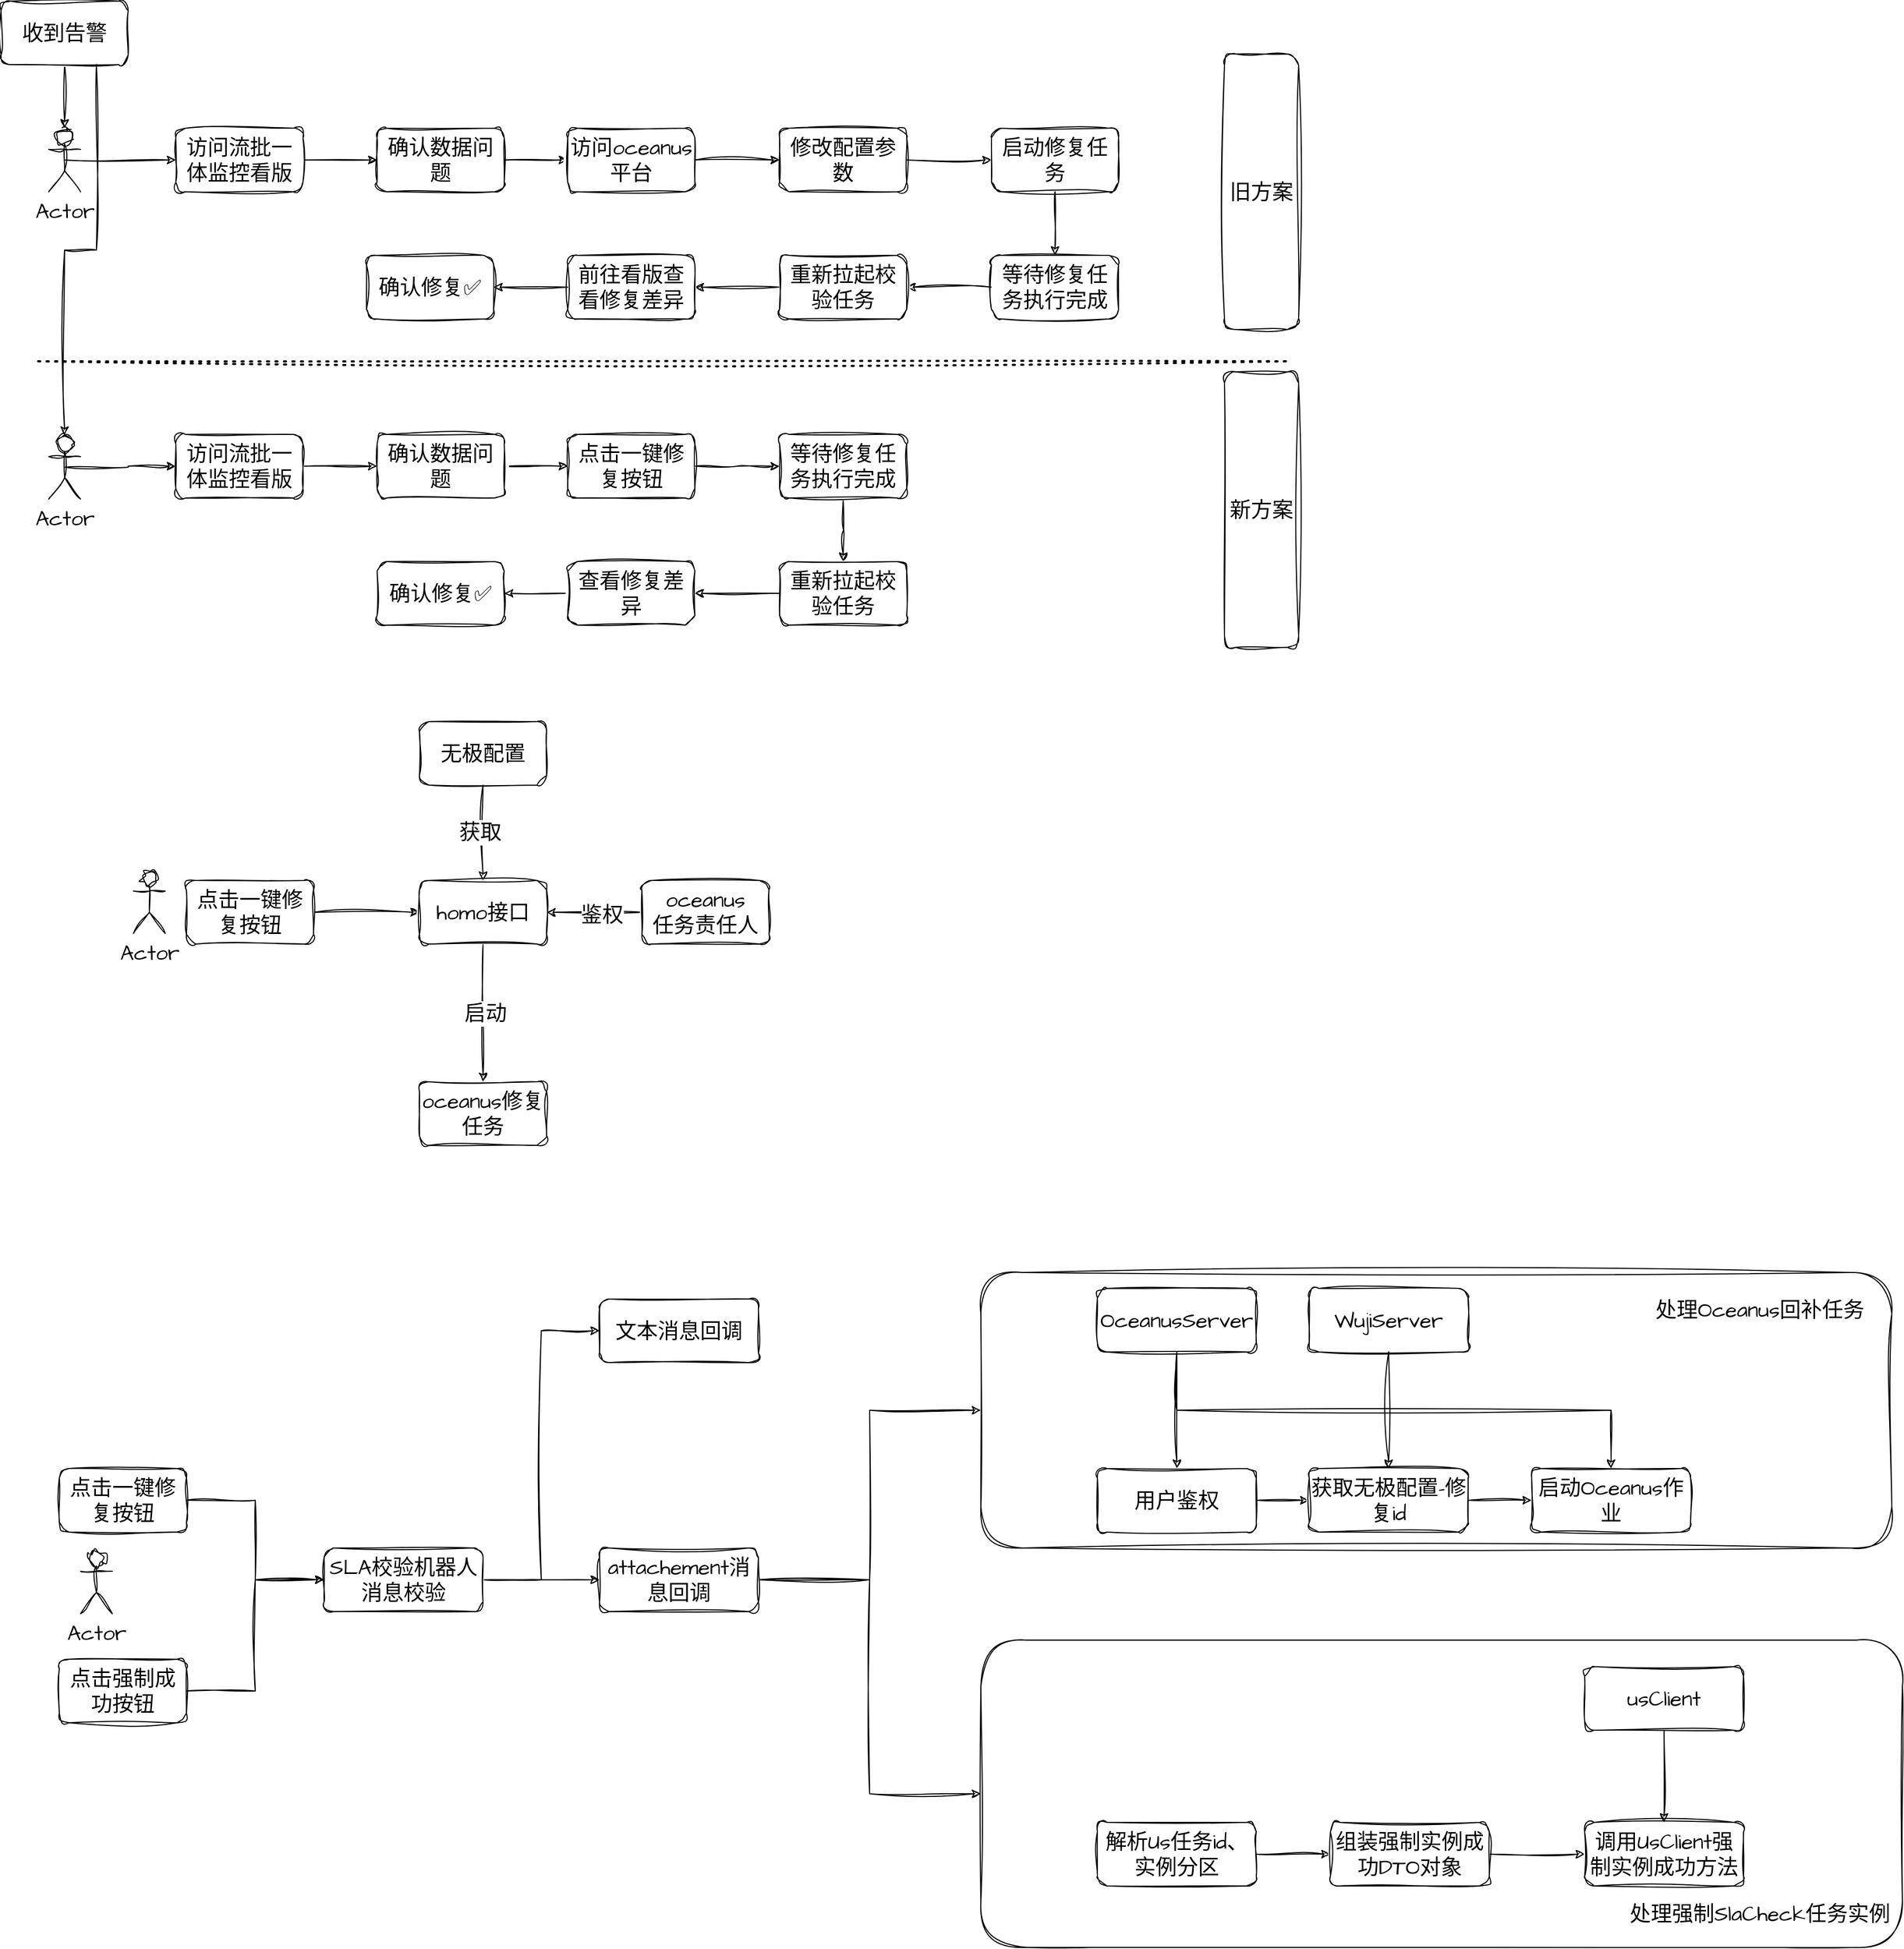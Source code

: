 <mxfile version="22.1.5" type="github">
  <diagram name="第 1 页" id="TQEL2tQDjQeKKQsluZ9l">
    <mxGraphModel dx="2714" dy="1448" grid="1" gridSize="10" guides="1" tooltips="1" connect="1" arrows="1" fold="1" page="1" pageScale="1" pageWidth="827" pageHeight="1169" math="0" shadow="0">
      <root>
        <mxCell id="0" />
        <mxCell id="1" parent="0" />
        <mxCell id="3MJ8_XQxyOGIcYYKC2xZ-53" style="edgeStyle=orthogonalEdgeStyle;rounded=0;sketch=1;hachureGap=4;jiggle=2;curveFitting=1;orthogonalLoop=1;jettySize=auto;html=1;exitX=0.5;exitY=0.5;exitDx=0;exitDy=0;exitPerimeter=0;fontFamily=Architects Daughter;fontSource=https%3A%2F%2Ffonts.googleapis.com%2Fcss%3Ffamily%3DArchitects%2BDaughter;fontSize=16;" parent="1" source="3MJ8_XQxyOGIcYYKC2xZ-1" target="3MJ8_XQxyOGIcYYKC2xZ-5" edge="1">
          <mxGeometry relative="1" as="geometry" />
        </mxCell>
        <mxCell id="3MJ8_XQxyOGIcYYKC2xZ-1" value="Actor" style="shape=umlActor;verticalLabelPosition=bottom;verticalAlign=top;html=1;outlineConnect=0;sketch=1;hachureGap=4;jiggle=2;curveFitting=1;fontFamily=Architects Daughter;fontSource=https%3A%2F%2Ffonts.googleapis.com%2Fcss%3Ffamily%3DArchitects%2BDaughter;fontSize=20;" parent="1" vertex="1">
          <mxGeometry x="80" y="220" width="30" height="60" as="geometry" />
        </mxCell>
        <mxCell id="3MJ8_XQxyOGIcYYKC2xZ-9" value="" style="edgeStyle=orthogonalEdgeStyle;rounded=0;sketch=1;hachureGap=4;jiggle=2;curveFitting=1;orthogonalLoop=1;jettySize=auto;html=1;fontFamily=Architects Daughter;fontSource=https%3A%2F%2Ffonts.googleapis.com%2Fcss%3Ffamily%3DArchitects%2BDaughter;fontSize=16;" parent="1" source="3MJ8_XQxyOGIcYYKC2xZ-2" target="3MJ8_XQxyOGIcYYKC2xZ-1" edge="1">
          <mxGeometry relative="1" as="geometry" />
        </mxCell>
        <mxCell id="3MJ8_XQxyOGIcYYKC2xZ-2" value="收到告警" style="rounded=1;whiteSpace=wrap;html=1;sketch=1;hachureGap=4;jiggle=2;curveFitting=1;fontFamily=Architects Daughter;fontSource=https%3A%2F%2Ffonts.googleapis.com%2Fcss%3Ffamily%3DArchitects%2BDaughter;fontSize=20;" parent="1" vertex="1">
          <mxGeometry x="35" y="100" width="120" height="60" as="geometry" />
        </mxCell>
        <mxCell id="3MJ8_XQxyOGIcYYKC2xZ-10" value="" style="edgeStyle=orthogonalEdgeStyle;rounded=0;sketch=1;hachureGap=4;jiggle=2;curveFitting=1;orthogonalLoop=1;jettySize=auto;html=1;fontFamily=Architects Daughter;fontSource=https%3A%2F%2Ffonts.googleapis.com%2Fcss%3Ffamily%3DArchitects%2BDaughter;fontSize=16;" parent="1" source="3MJ8_XQxyOGIcYYKC2xZ-5" target="3MJ8_XQxyOGIcYYKC2xZ-6" edge="1">
          <mxGeometry relative="1" as="geometry" />
        </mxCell>
        <mxCell id="3MJ8_XQxyOGIcYYKC2xZ-5" value="访问流批一体监控看版" style="rounded=1;whiteSpace=wrap;html=1;sketch=1;hachureGap=4;jiggle=2;curveFitting=1;fontFamily=Architects Daughter;fontSource=https%3A%2F%2Ffonts.googleapis.com%2Fcss%3Ffamily%3DArchitects%2BDaughter;fontSize=20;" parent="1" vertex="1">
          <mxGeometry x="200" y="220" width="120" height="60" as="geometry" />
        </mxCell>
        <mxCell id="3MJ8_XQxyOGIcYYKC2xZ-11" value="" style="edgeStyle=orthogonalEdgeStyle;rounded=0;sketch=1;hachureGap=4;jiggle=2;curveFitting=1;orthogonalLoop=1;jettySize=auto;html=1;fontFamily=Architects Daughter;fontSource=https%3A%2F%2Ffonts.googleapis.com%2Fcss%3Ffamily%3DArchitects%2BDaughter;fontSize=16;" parent="1" source="3MJ8_XQxyOGIcYYKC2xZ-6" target="3MJ8_XQxyOGIcYYKC2xZ-7" edge="1">
          <mxGeometry relative="1" as="geometry" />
        </mxCell>
        <mxCell id="3MJ8_XQxyOGIcYYKC2xZ-6" value="确认数据问题" style="rounded=1;whiteSpace=wrap;html=1;sketch=1;hachureGap=4;jiggle=2;curveFitting=1;fontFamily=Architects Daughter;fontSource=https%3A%2F%2Ffonts.googleapis.com%2Fcss%3Ffamily%3DArchitects%2BDaughter;fontSize=20;" parent="1" vertex="1">
          <mxGeometry x="390" y="220" width="120" height="60" as="geometry" />
        </mxCell>
        <mxCell id="3MJ8_XQxyOGIcYYKC2xZ-12" value="" style="edgeStyle=orthogonalEdgeStyle;rounded=0;sketch=1;hachureGap=4;jiggle=2;curveFitting=1;orthogonalLoop=1;jettySize=auto;html=1;fontFamily=Architects Daughter;fontSource=https%3A%2F%2Ffonts.googleapis.com%2Fcss%3Ffamily%3DArchitects%2BDaughter;fontSize=16;" parent="1" source="3MJ8_XQxyOGIcYYKC2xZ-7" target="3MJ8_XQxyOGIcYYKC2xZ-8" edge="1">
          <mxGeometry relative="1" as="geometry" />
        </mxCell>
        <mxCell id="3MJ8_XQxyOGIcYYKC2xZ-7" value="访问oceanus平台" style="rounded=1;whiteSpace=wrap;html=1;sketch=1;hachureGap=4;jiggle=2;curveFitting=1;fontFamily=Architects Daughter;fontSource=https%3A%2F%2Ffonts.googleapis.com%2Fcss%3Ffamily%3DArchitects%2BDaughter;fontSize=20;" parent="1" vertex="1">
          <mxGeometry x="570" y="220" width="120" height="60" as="geometry" />
        </mxCell>
        <mxCell id="3MJ8_XQxyOGIcYYKC2xZ-14" value="" style="edgeStyle=orthogonalEdgeStyle;rounded=0;sketch=1;hachureGap=4;jiggle=2;curveFitting=1;orthogonalLoop=1;jettySize=auto;html=1;fontFamily=Architects Daughter;fontSource=https%3A%2F%2Ffonts.googleapis.com%2Fcss%3Ffamily%3DArchitects%2BDaughter;fontSize=16;" parent="1" source="3MJ8_XQxyOGIcYYKC2xZ-8" target="3MJ8_XQxyOGIcYYKC2xZ-13" edge="1">
          <mxGeometry relative="1" as="geometry" />
        </mxCell>
        <mxCell id="3MJ8_XQxyOGIcYYKC2xZ-8" value="修改配置参数" style="rounded=1;whiteSpace=wrap;html=1;sketch=1;hachureGap=4;jiggle=2;curveFitting=1;fontFamily=Architects Daughter;fontSource=https%3A%2F%2Ffonts.googleapis.com%2Fcss%3Ffamily%3DArchitects%2BDaughter;fontSize=20;" parent="1" vertex="1">
          <mxGeometry x="770" y="220" width="120" height="60" as="geometry" />
        </mxCell>
        <mxCell id="3MJ8_XQxyOGIcYYKC2xZ-16" value="" style="edgeStyle=orthogonalEdgeStyle;rounded=0;sketch=1;hachureGap=4;jiggle=2;curveFitting=1;orthogonalLoop=1;jettySize=auto;html=1;fontFamily=Architects Daughter;fontSource=https%3A%2F%2Ffonts.googleapis.com%2Fcss%3Ffamily%3DArchitects%2BDaughter;fontSize=16;" parent="1" source="3MJ8_XQxyOGIcYYKC2xZ-13" target="3MJ8_XQxyOGIcYYKC2xZ-15" edge="1">
          <mxGeometry relative="1" as="geometry" />
        </mxCell>
        <mxCell id="3MJ8_XQxyOGIcYYKC2xZ-13" value="启动修复任务" style="rounded=1;whiteSpace=wrap;html=1;sketch=1;hachureGap=4;jiggle=2;curveFitting=1;fontFamily=Architects Daughter;fontSource=https%3A%2F%2Ffonts.googleapis.com%2Fcss%3Ffamily%3DArchitects%2BDaughter;fontSize=20;" parent="1" vertex="1">
          <mxGeometry x="970" y="220" width="120" height="60" as="geometry" />
        </mxCell>
        <mxCell id="3MJ8_XQxyOGIcYYKC2xZ-25" value="" style="edgeStyle=orthogonalEdgeStyle;rounded=0;sketch=1;hachureGap=4;jiggle=2;curveFitting=1;orthogonalLoop=1;jettySize=auto;html=1;fontFamily=Architects Daughter;fontSource=https%3A%2F%2Ffonts.googleapis.com%2Fcss%3Ffamily%3DArchitects%2BDaughter;fontSize=16;" parent="1" source="3MJ8_XQxyOGIcYYKC2xZ-15" target="3MJ8_XQxyOGIcYYKC2xZ-23" edge="1">
          <mxGeometry relative="1" as="geometry" />
        </mxCell>
        <mxCell id="3MJ8_XQxyOGIcYYKC2xZ-15" value="等待修复任务执行完成" style="rounded=1;whiteSpace=wrap;html=1;sketch=1;hachureGap=4;jiggle=2;curveFitting=1;fontFamily=Architects Daughter;fontSource=https%3A%2F%2Ffonts.googleapis.com%2Fcss%3Ffamily%3DArchitects%2BDaughter;fontSize=20;" parent="1" vertex="1">
          <mxGeometry x="970" y="340" width="120" height="60" as="geometry" />
        </mxCell>
        <mxCell id="3MJ8_XQxyOGIcYYKC2xZ-17" value="确认修复✅" style="rounded=1;whiteSpace=wrap;html=1;sketch=1;hachureGap=4;jiggle=2;curveFitting=1;fontFamily=Architects Daughter;fontSource=https%3A%2F%2Ffonts.googleapis.com%2Fcss%3Ffamily%3DArchitects%2BDaughter;fontSize=20;" parent="1" vertex="1">
          <mxGeometry x="380" y="340" width="120" height="60" as="geometry" />
        </mxCell>
        <mxCell id="3MJ8_XQxyOGIcYYKC2xZ-55" style="edgeStyle=orthogonalEdgeStyle;rounded=0;sketch=1;hachureGap=4;jiggle=2;curveFitting=1;orthogonalLoop=1;jettySize=auto;html=1;exitX=0.5;exitY=0.5;exitDx=0;exitDy=0;exitPerimeter=0;entryX=0;entryY=0.5;entryDx=0;entryDy=0;fontFamily=Architects Daughter;fontSource=https%3A%2F%2Ffonts.googleapis.com%2Fcss%3Ffamily%3DArchitects%2BDaughter;fontSize=16;" parent="1" source="3MJ8_XQxyOGIcYYKC2xZ-21" target="3MJ8_XQxyOGIcYYKC2xZ-36" edge="1">
          <mxGeometry relative="1" as="geometry" />
        </mxCell>
        <mxCell id="3MJ8_XQxyOGIcYYKC2xZ-21" value="Actor" style="shape=umlActor;verticalLabelPosition=bottom;verticalAlign=top;html=1;outlineConnect=0;sketch=1;hachureGap=4;jiggle=2;curveFitting=1;fontFamily=Architects Daughter;fontSource=https%3A%2F%2Ffonts.googleapis.com%2Fcss%3Ffamily%3DArchitects%2BDaughter;fontSize=20;" parent="1" vertex="1">
          <mxGeometry x="80" y="510" width="30" height="60" as="geometry" />
        </mxCell>
        <mxCell id="3MJ8_XQxyOGIcYYKC2xZ-26" value="" style="edgeStyle=orthogonalEdgeStyle;rounded=0;sketch=1;hachureGap=4;jiggle=2;curveFitting=1;orthogonalLoop=1;jettySize=auto;html=1;fontFamily=Architects Daughter;fontSource=https%3A%2F%2Ffonts.googleapis.com%2Fcss%3Ffamily%3DArchitects%2BDaughter;fontSize=16;" parent="1" source="3MJ8_XQxyOGIcYYKC2xZ-23" target="3MJ8_XQxyOGIcYYKC2xZ-24" edge="1">
          <mxGeometry relative="1" as="geometry" />
        </mxCell>
        <mxCell id="3MJ8_XQxyOGIcYYKC2xZ-23" value="重新拉起校验任务" style="rounded=1;whiteSpace=wrap;html=1;sketch=1;hachureGap=4;jiggle=2;curveFitting=1;fontFamily=Architects Daughter;fontSource=https%3A%2F%2Ffonts.googleapis.com%2Fcss%3Ffamily%3DArchitects%2BDaughter;fontSize=20;" parent="1" vertex="1">
          <mxGeometry x="770" y="340" width="120" height="60" as="geometry" />
        </mxCell>
        <mxCell id="3MJ8_XQxyOGIcYYKC2xZ-27" value="" style="edgeStyle=orthogonalEdgeStyle;rounded=0;sketch=1;hachureGap=4;jiggle=2;curveFitting=1;orthogonalLoop=1;jettySize=auto;html=1;fontFamily=Architects Daughter;fontSource=https%3A%2F%2Ffonts.googleapis.com%2Fcss%3Ffamily%3DArchitects%2BDaughter;fontSize=16;" parent="1" source="3MJ8_XQxyOGIcYYKC2xZ-24" target="3MJ8_XQxyOGIcYYKC2xZ-17" edge="1">
          <mxGeometry relative="1" as="geometry" />
        </mxCell>
        <mxCell id="3MJ8_XQxyOGIcYYKC2xZ-24" value="前往看版查看修复差异" style="rounded=1;whiteSpace=wrap;html=1;sketch=1;hachureGap=4;jiggle=2;curveFitting=1;fontFamily=Architects Daughter;fontSource=https%3A%2F%2Ffonts.googleapis.com%2Fcss%3Ffamily%3DArchitects%2BDaughter;fontSize=20;" parent="1" vertex="1">
          <mxGeometry x="570" y="340" width="120" height="60" as="geometry" />
        </mxCell>
        <mxCell id="3MJ8_XQxyOGIcYYKC2xZ-34" style="edgeStyle=orthogonalEdgeStyle;rounded=0;sketch=1;hachureGap=4;jiggle=2;curveFitting=1;orthogonalLoop=1;jettySize=auto;html=1;exitX=0.75;exitY=1;exitDx=0;exitDy=0;entryX=0.5;entryY=0;entryDx=0;entryDy=0;entryPerimeter=0;fontFamily=Architects Daughter;fontSource=https%3A%2F%2Ffonts.googleapis.com%2Fcss%3Ffamily%3DArchitects%2BDaughter;fontSize=16;" parent="1" source="3MJ8_XQxyOGIcYYKC2xZ-2" target="3MJ8_XQxyOGIcYYKC2xZ-21" edge="1">
          <mxGeometry relative="1" as="geometry" />
        </mxCell>
        <mxCell id="3MJ8_XQxyOGIcYYKC2xZ-35" value="" style="edgeStyle=orthogonalEdgeStyle;rounded=0;sketch=1;hachureGap=4;jiggle=2;curveFitting=1;orthogonalLoop=1;jettySize=auto;html=1;fontFamily=Architects Daughter;fontSource=https%3A%2F%2Ffonts.googleapis.com%2Fcss%3Ffamily%3DArchitects%2BDaughter;fontSize=16;" parent="1" source="3MJ8_XQxyOGIcYYKC2xZ-36" target="3MJ8_XQxyOGIcYYKC2xZ-38" edge="1">
          <mxGeometry relative="1" as="geometry" />
        </mxCell>
        <mxCell id="3MJ8_XQxyOGIcYYKC2xZ-36" value="访问流批一体监控看版" style="rounded=1;whiteSpace=wrap;html=1;sketch=1;hachureGap=4;jiggle=2;curveFitting=1;fontFamily=Architects Daughter;fontSource=https%3A%2F%2Ffonts.googleapis.com%2Fcss%3Ffamily%3DArchitects%2BDaughter;fontSize=20;" parent="1" vertex="1">
          <mxGeometry x="200" y="509" width="120" height="60" as="geometry" />
        </mxCell>
        <mxCell id="3MJ8_XQxyOGIcYYKC2xZ-37" value="" style="edgeStyle=orthogonalEdgeStyle;rounded=0;sketch=1;hachureGap=4;jiggle=2;curveFitting=1;orthogonalLoop=1;jettySize=auto;html=1;fontFamily=Architects Daughter;fontSource=https%3A%2F%2Ffonts.googleapis.com%2Fcss%3Ffamily%3DArchitects%2BDaughter;fontSize=16;" parent="1" source="3MJ8_XQxyOGIcYYKC2xZ-38" target="3MJ8_XQxyOGIcYYKC2xZ-40" edge="1">
          <mxGeometry relative="1" as="geometry" />
        </mxCell>
        <mxCell id="3MJ8_XQxyOGIcYYKC2xZ-38" value="确认数据问题" style="rounded=1;whiteSpace=wrap;html=1;sketch=1;hachureGap=4;jiggle=2;curveFitting=1;fontFamily=Architects Daughter;fontSource=https%3A%2F%2Ffonts.googleapis.com%2Fcss%3Ffamily%3DArchitects%2BDaughter;fontSize=20;" parent="1" vertex="1">
          <mxGeometry x="390" y="509" width="120" height="60" as="geometry" />
        </mxCell>
        <mxCell id="3MJ8_XQxyOGIcYYKC2xZ-39" value="" style="edgeStyle=orthogonalEdgeStyle;rounded=0;sketch=1;hachureGap=4;jiggle=2;curveFitting=1;orthogonalLoop=1;jettySize=auto;html=1;fontFamily=Architects Daughter;fontSource=https%3A%2F%2Ffonts.googleapis.com%2Fcss%3Ffamily%3DArchitects%2BDaughter;fontSize=16;" parent="1" source="3MJ8_XQxyOGIcYYKC2xZ-40" edge="1">
          <mxGeometry relative="1" as="geometry">
            <mxPoint x="770" y="539" as="targetPoint" />
          </mxGeometry>
        </mxCell>
        <mxCell id="3MJ8_XQxyOGIcYYKC2xZ-40" value="点击一键修复按钮" style="rounded=1;whiteSpace=wrap;html=1;sketch=1;hachureGap=4;jiggle=2;curveFitting=1;fontFamily=Architects Daughter;fontSource=https%3A%2F%2Ffonts.googleapis.com%2Fcss%3Ffamily%3DArchitects%2BDaughter;fontSize=20;" parent="1" vertex="1">
          <mxGeometry x="570" y="509" width="120" height="60" as="geometry" />
        </mxCell>
        <mxCell id="IZcwnMjonHAYXcCHMbNp-56" value="" style="edgeStyle=orthogonalEdgeStyle;rounded=0;sketch=1;hachureGap=4;jiggle=2;curveFitting=1;orthogonalLoop=1;jettySize=auto;html=1;fontFamily=Architects Daughter;fontSource=https%3A%2F%2Ffonts.googleapis.com%2Fcss%3Ffamily%3DArchitects%2BDaughter;fontSize=16;" parent="1" target="IZcwnMjonHAYXcCHMbNp-55" edge="1">
          <mxGeometry relative="1" as="geometry">
            <mxPoint x="830" y="569" as="sourcePoint" />
          </mxGeometry>
        </mxCell>
        <mxCell id="3MJ8_XQxyOGIcYYKC2xZ-47" value="确认修复✅" style="rounded=1;whiteSpace=wrap;html=1;sketch=1;hachureGap=4;jiggle=2;curveFitting=1;fontFamily=Architects Daughter;fontSource=https%3A%2F%2Ffonts.googleapis.com%2Fcss%3Ffamily%3DArchitects%2BDaughter;fontSize=20;" parent="1" vertex="1">
          <mxGeometry x="390" y="629" width="120" height="60" as="geometry" />
        </mxCell>
        <mxCell id="3MJ8_XQxyOGIcYYKC2xZ-50" value="" style="edgeStyle=orthogonalEdgeStyle;rounded=0;sketch=1;hachureGap=4;jiggle=2;curveFitting=1;orthogonalLoop=1;jettySize=auto;html=1;fontFamily=Architects Daughter;fontSource=https%3A%2F%2Ffonts.googleapis.com%2Fcss%3Ffamily%3DArchitects%2BDaughter;fontSize=16;" parent="1" source="3MJ8_XQxyOGIcYYKC2xZ-51" target="3MJ8_XQxyOGIcYYKC2xZ-47" edge="1">
          <mxGeometry relative="1" as="geometry" />
        </mxCell>
        <mxCell id="3MJ8_XQxyOGIcYYKC2xZ-51" value="查看修复差异" style="rounded=1;whiteSpace=wrap;html=1;sketch=1;hachureGap=4;jiggle=2;curveFitting=1;fontFamily=Architects Daughter;fontSource=https%3A%2F%2Ffonts.googleapis.com%2Fcss%3Ffamily%3DArchitects%2BDaughter;fontSize=20;" parent="1" vertex="1">
          <mxGeometry x="570" y="629" width="120" height="60" as="geometry" />
        </mxCell>
        <mxCell id="3MJ8_XQxyOGIcYYKC2xZ-52" value="" style="endArrow=none;dashed=1;html=1;dashPattern=1 3;strokeWidth=2;rounded=0;sketch=1;hachureGap=4;jiggle=2;curveFitting=1;fontFamily=Architects Daughter;fontSource=https%3A%2F%2Ffonts.googleapis.com%2Fcss%3Ffamily%3DArchitects%2BDaughter;fontSize=16;" parent="1" edge="1">
          <mxGeometry width="50" height="50" relative="1" as="geometry">
            <mxPoint x="70" y="440" as="sourcePoint" />
            <mxPoint x="1250" y="440" as="targetPoint" />
          </mxGeometry>
        </mxCell>
        <mxCell id="IZcwnMjonHAYXcCHMbNp-48" value="" style="edgeStyle=orthogonalEdgeStyle;rounded=0;sketch=1;hachureGap=4;jiggle=2;curveFitting=1;orthogonalLoop=1;jettySize=auto;html=1;fontFamily=Architects Daughter;fontSource=https%3A%2F%2Ffonts.googleapis.com%2Fcss%3Ffamily%3DArchitects%2BDaughter;fontSize=16;" parent="1" source="IZcwnMjonHAYXcCHMbNp-1" target="IZcwnMjonHAYXcCHMbNp-46" edge="1">
          <mxGeometry relative="1" as="geometry" />
        </mxCell>
        <mxCell id="IZcwnMjonHAYXcCHMbNp-1" value="点击一键修复按钮" style="rounded=1;whiteSpace=wrap;html=1;sketch=1;hachureGap=4;jiggle=2;curveFitting=1;fontFamily=Architects Daughter;fontSource=https%3A%2F%2Ffonts.googleapis.com%2Fcss%3Ffamily%3DArchitects%2BDaughter;fontSize=20;" parent="1" vertex="1">
          <mxGeometry x="210" y="930" width="120" height="60" as="geometry" />
        </mxCell>
        <mxCell id="IZcwnMjonHAYXcCHMbNp-5" value="Actor" style="shape=umlActor;verticalLabelPosition=bottom;verticalAlign=top;html=1;outlineConnect=0;sketch=1;hachureGap=4;jiggle=2;curveFitting=1;fontFamily=Architects Daughter;fontSource=https%3A%2F%2Ffonts.googleapis.com%2Fcss%3Ffamily%3DArchitects%2BDaughter;fontSize=20;" parent="1" vertex="1">
          <mxGeometry x="160" y="920" width="30" height="60" as="geometry" />
        </mxCell>
        <mxCell id="IZcwnMjonHAYXcCHMbNp-51" value="" style="edgeStyle=orthogonalEdgeStyle;rounded=0;sketch=1;hachureGap=4;jiggle=2;curveFitting=1;orthogonalLoop=1;jettySize=auto;html=1;fontFamily=Architects Daughter;fontSource=https%3A%2F%2Ffonts.googleapis.com%2Fcss%3Ffamily%3DArchitects%2BDaughter;fontSize=16;" parent="1" source="IZcwnMjonHAYXcCHMbNp-38" target="IZcwnMjonHAYXcCHMbNp-46" edge="1">
          <mxGeometry relative="1" as="geometry" />
        </mxCell>
        <mxCell id="IZcwnMjonHAYXcCHMbNp-52" value="鉴权" style="edgeLabel;html=1;align=center;verticalAlign=middle;resizable=0;points=[];fontSize=20;fontFamily=Architects Daughter;" parent="IZcwnMjonHAYXcCHMbNp-51" vertex="1" connectable="0">
          <mxGeometry x="-0.156" y="2" relative="1" as="geometry">
            <mxPoint as="offset" />
          </mxGeometry>
        </mxCell>
        <mxCell id="IZcwnMjonHAYXcCHMbNp-38" value="oceanus&lt;br style=&quot;border-color: var(--border-color);&quot;&gt;任务责任人" style="rounded=1;whiteSpace=wrap;html=1;sketch=1;hachureGap=4;jiggle=2;curveFitting=1;fontFamily=Architects Daughter;fontSource=https%3A%2F%2Ffonts.googleapis.com%2Fcss%3Ffamily%3DArchitects%2BDaughter;fontSize=20;" parent="1" vertex="1">
          <mxGeometry x="640" y="930" width="120" height="60" as="geometry" />
        </mxCell>
        <mxCell id="IZcwnMjonHAYXcCHMbNp-47" value="" style="edgeStyle=orthogonalEdgeStyle;rounded=0;sketch=1;hachureGap=4;jiggle=2;curveFitting=1;orthogonalLoop=1;jettySize=auto;html=1;fontFamily=Architects Daughter;fontSource=https%3A%2F%2Ffonts.googleapis.com%2Fcss%3Ffamily%3DArchitects%2BDaughter;fontSize=16;" parent="1" source="IZcwnMjonHAYXcCHMbNp-39" target="IZcwnMjonHAYXcCHMbNp-46" edge="1">
          <mxGeometry relative="1" as="geometry" />
        </mxCell>
        <mxCell id="IZcwnMjonHAYXcCHMbNp-49" value="获取" style="edgeLabel;html=1;align=center;verticalAlign=middle;resizable=0;points=[];fontSize=20;fontFamily=Architects Daughter;" parent="IZcwnMjonHAYXcCHMbNp-47" vertex="1" connectable="0">
          <mxGeometry x="-0.033" y="-3" relative="1" as="geometry">
            <mxPoint as="offset" />
          </mxGeometry>
        </mxCell>
        <mxCell id="IZcwnMjonHAYXcCHMbNp-39" value="无极配置" style="rounded=1;whiteSpace=wrap;html=1;sketch=1;hachureGap=4;jiggle=2;curveFitting=1;fontFamily=Architects Daughter;fontSource=https%3A%2F%2Ffonts.googleapis.com%2Fcss%3Ffamily%3DArchitects%2BDaughter;fontSize=20;" parent="1" vertex="1">
          <mxGeometry x="430" y="780" width="120" height="60" as="geometry" />
        </mxCell>
        <mxCell id="IZcwnMjonHAYXcCHMbNp-45" value="oceanus修复任务" style="rounded=1;whiteSpace=wrap;html=1;sketch=1;hachureGap=4;jiggle=2;curveFitting=1;fontFamily=Architects Daughter;fontSource=https%3A%2F%2Ffonts.googleapis.com%2Fcss%3Ffamily%3DArchitects%2BDaughter;fontSize=20;" parent="1" vertex="1">
          <mxGeometry x="430" y="1120" width="120" height="60" as="geometry" />
        </mxCell>
        <mxCell id="IZcwnMjonHAYXcCHMbNp-53" value="" style="edgeStyle=orthogonalEdgeStyle;rounded=0;sketch=1;hachureGap=4;jiggle=2;curveFitting=1;orthogonalLoop=1;jettySize=auto;html=1;fontFamily=Architects Daughter;fontSource=https%3A%2F%2Ffonts.googleapis.com%2Fcss%3Ffamily%3DArchitects%2BDaughter;fontSize=16;" parent="1" source="IZcwnMjonHAYXcCHMbNp-46" target="IZcwnMjonHAYXcCHMbNp-45" edge="1">
          <mxGeometry relative="1" as="geometry" />
        </mxCell>
        <mxCell id="IZcwnMjonHAYXcCHMbNp-54" value="启动" style="edgeLabel;html=1;align=center;verticalAlign=middle;resizable=0;points=[];fontSize=20;fontFamily=Architects Daughter;" parent="IZcwnMjonHAYXcCHMbNp-53" vertex="1" connectable="0">
          <mxGeometry y="2" relative="1" as="geometry">
            <mxPoint as="offset" />
          </mxGeometry>
        </mxCell>
        <mxCell id="IZcwnMjonHAYXcCHMbNp-46" value="homo接口" style="rounded=1;whiteSpace=wrap;html=1;sketch=1;hachureGap=4;jiggle=2;curveFitting=1;fontFamily=Architects Daughter;fontSource=https%3A%2F%2Ffonts.googleapis.com%2Fcss%3Ffamily%3DArchitects%2BDaughter;fontSize=20;" parent="1" vertex="1">
          <mxGeometry x="430" y="930" width="120" height="60" as="geometry" />
        </mxCell>
        <mxCell id="IZcwnMjonHAYXcCHMbNp-57" value="" style="edgeStyle=orthogonalEdgeStyle;rounded=0;sketch=1;hachureGap=4;jiggle=2;curveFitting=1;orthogonalLoop=1;jettySize=auto;html=1;fontFamily=Architects Daughter;fontSource=https%3A%2F%2Ffonts.googleapis.com%2Fcss%3Ffamily%3DArchitects%2BDaughter;fontSize=16;" parent="1" source="IZcwnMjonHAYXcCHMbNp-55" target="3MJ8_XQxyOGIcYYKC2xZ-51" edge="1">
          <mxGeometry relative="1" as="geometry" />
        </mxCell>
        <mxCell id="IZcwnMjonHAYXcCHMbNp-55" value="重新拉起校验任务" style="rounded=1;whiteSpace=wrap;html=1;sketch=1;hachureGap=4;jiggle=2;curveFitting=1;fontFamily=Architects Daughter;fontSource=https%3A%2F%2Ffonts.googleapis.com%2Fcss%3Ffamily%3DArchitects%2BDaughter;fontSize=20;" parent="1" vertex="1">
          <mxGeometry x="770" y="629" width="120" height="60" as="geometry" />
        </mxCell>
        <mxCell id="IZcwnMjonHAYXcCHMbNp-58" value="旧方案" style="rounded=1;whiteSpace=wrap;html=1;sketch=1;hachureGap=4;jiggle=2;curveFitting=1;fontFamily=Architects Daughter;fontSource=https%3A%2F%2Ffonts.googleapis.com%2Fcss%3Ffamily%3DArchitects%2BDaughter;fontSize=20;" parent="1" vertex="1">
          <mxGeometry x="1190" y="150" width="70" height="260" as="geometry" />
        </mxCell>
        <mxCell id="IZcwnMjonHAYXcCHMbNp-59" value="新方案" style="rounded=1;whiteSpace=wrap;html=1;sketch=1;hachureGap=4;jiggle=2;curveFitting=1;fontFamily=Architects Daughter;fontSource=https%3A%2F%2Ffonts.googleapis.com%2Fcss%3Ffamily%3DArchitects%2BDaughter;fontSize=20;" parent="1" vertex="1">
          <mxGeometry x="1190" y="450" width="70" height="260" as="geometry" />
        </mxCell>
        <mxCell id="IZcwnMjonHAYXcCHMbNp-60" value="等待修复任务执行完成" style="rounded=1;whiteSpace=wrap;html=1;sketch=1;hachureGap=4;jiggle=2;curveFitting=1;fontFamily=Architects Daughter;fontSource=https%3A%2F%2Ffonts.googleapis.com%2Fcss%3Ffamily%3DArchitects%2BDaughter;fontSize=20;" parent="1" vertex="1">
          <mxGeometry x="770" y="509" width="120" height="60" as="geometry" />
        </mxCell>
        <mxCell id="X-5Fqn2C0CWvpAYRM_Cv-18" style="edgeStyle=orthogonalEdgeStyle;rounded=0;sketch=1;hachureGap=4;jiggle=2;curveFitting=1;orthogonalLoop=1;jettySize=auto;html=1;exitX=1;exitY=0.5;exitDx=0;exitDy=0;entryX=0;entryY=0.5;entryDx=0;entryDy=0;fontFamily=Architects Daughter;fontSource=https%3A%2F%2Ffonts.googleapis.com%2Fcss%3Ffamily%3DArchitects%2BDaughter;fontSize=16;" edge="1" parent="1" source="X-5Fqn2C0CWvpAYRM_Cv-2" target="X-5Fqn2C0CWvpAYRM_Cv-15">
          <mxGeometry relative="1" as="geometry" />
        </mxCell>
        <mxCell id="X-5Fqn2C0CWvpAYRM_Cv-2" value="点击一键修复按钮" style="rounded=1;whiteSpace=wrap;html=1;sketch=1;hachureGap=4;jiggle=2;curveFitting=1;fontFamily=Architects Daughter;fontSource=https%3A%2F%2Ffonts.googleapis.com%2Fcss%3Ffamily%3DArchitects%2BDaughter;fontSize=20;" vertex="1" parent="1">
          <mxGeometry x="90" y="1485" width="120" height="60" as="geometry" />
        </mxCell>
        <mxCell id="X-5Fqn2C0CWvpAYRM_Cv-3" value="Actor" style="shape=umlActor;verticalLabelPosition=bottom;verticalAlign=top;html=1;outlineConnect=0;sketch=1;hachureGap=4;jiggle=2;curveFitting=1;fontFamily=Architects Daughter;fontSource=https%3A%2F%2Ffonts.googleapis.com%2Fcss%3Ffamily%3DArchitects%2BDaughter;fontSize=20;" vertex="1" parent="1">
          <mxGeometry x="110" y="1562" width="30" height="60" as="geometry" />
        </mxCell>
        <mxCell id="X-5Fqn2C0CWvpAYRM_Cv-17" style="edgeStyle=orthogonalEdgeStyle;rounded=0;sketch=1;hachureGap=4;jiggle=2;curveFitting=1;orthogonalLoop=1;jettySize=auto;html=1;exitX=1;exitY=0.5;exitDx=0;exitDy=0;entryX=0;entryY=0.5;entryDx=0;entryDy=0;fontFamily=Architects Daughter;fontSource=https%3A%2F%2Ffonts.googleapis.com%2Fcss%3Ffamily%3DArchitects%2BDaughter;fontSize=16;" edge="1" parent="1" source="X-5Fqn2C0CWvpAYRM_Cv-14" target="X-5Fqn2C0CWvpAYRM_Cv-15">
          <mxGeometry relative="1" as="geometry" />
        </mxCell>
        <mxCell id="X-5Fqn2C0CWvpAYRM_Cv-14" value="点击强制成功按钮" style="rounded=1;whiteSpace=wrap;html=1;sketch=1;hachureGap=4;jiggle=2;curveFitting=1;fontFamily=Architects Daughter;fontSource=https%3A%2F%2Ffonts.googleapis.com%2Fcss%3Ffamily%3DArchitects%2BDaughter;fontSize=20;" vertex="1" parent="1">
          <mxGeometry x="90" y="1665" width="120" height="60" as="geometry" />
        </mxCell>
        <mxCell id="X-5Fqn2C0CWvpAYRM_Cv-22" style="edgeStyle=orthogonalEdgeStyle;rounded=0;sketch=1;hachureGap=4;jiggle=2;curveFitting=1;orthogonalLoop=1;jettySize=auto;html=1;exitX=1;exitY=0.5;exitDx=0;exitDy=0;entryX=0;entryY=0.5;entryDx=0;entryDy=0;fontFamily=Architects Daughter;fontSource=https%3A%2F%2Ffonts.googleapis.com%2Fcss%3Ffamily%3DArchitects%2BDaughter;fontSize=16;" edge="1" parent="1" source="X-5Fqn2C0CWvpAYRM_Cv-15" target="X-5Fqn2C0CWvpAYRM_Cv-21">
          <mxGeometry relative="1" as="geometry" />
        </mxCell>
        <mxCell id="X-5Fqn2C0CWvpAYRM_Cv-49" style="edgeStyle=orthogonalEdgeStyle;rounded=0;sketch=1;hachureGap=4;jiggle=2;curveFitting=1;orthogonalLoop=1;jettySize=auto;html=1;exitX=1;exitY=0.5;exitDx=0;exitDy=0;entryX=0;entryY=0.5;entryDx=0;entryDy=0;fontFamily=Architects Daughter;fontSource=https%3A%2F%2Ffonts.googleapis.com%2Fcss%3Ffamily%3DArchitects%2BDaughter;fontSize=16;" edge="1" parent="1" source="X-5Fqn2C0CWvpAYRM_Cv-15" target="X-5Fqn2C0CWvpAYRM_Cv-48">
          <mxGeometry relative="1" as="geometry" />
        </mxCell>
        <mxCell id="X-5Fqn2C0CWvpAYRM_Cv-15" value="SLA校验机器人消息校验" style="rounded=1;whiteSpace=wrap;html=1;sketch=1;hachureGap=4;jiggle=2;curveFitting=1;fontFamily=Architects Daughter;fontSource=https%3A%2F%2Ffonts.googleapis.com%2Fcss%3Ffamily%3DArchitects%2BDaughter;fontSize=20;" vertex="1" parent="1">
          <mxGeometry x="340" y="1560" width="150" height="60" as="geometry" />
        </mxCell>
        <mxCell id="X-5Fqn2C0CWvpAYRM_Cv-26" value="" style="edgeStyle=orthogonalEdgeStyle;rounded=0;sketch=1;hachureGap=4;jiggle=2;curveFitting=1;orthogonalLoop=1;jettySize=auto;html=1;fontFamily=Architects Daughter;fontSource=https%3A%2F%2Ffonts.googleapis.com%2Fcss%3Ffamily%3DArchitects%2BDaughter;fontSize=16;" edge="1" parent="1" source="X-5Fqn2C0CWvpAYRM_Cv-21" target="X-5Fqn2C0CWvpAYRM_Cv-24">
          <mxGeometry relative="1" as="geometry" />
        </mxCell>
        <mxCell id="X-5Fqn2C0CWvpAYRM_Cv-27" style="edgeStyle=orthogonalEdgeStyle;rounded=0;sketch=1;hachureGap=4;jiggle=2;curveFitting=1;orthogonalLoop=1;jettySize=auto;html=1;exitX=1;exitY=0.5;exitDx=0;exitDy=0;entryX=0;entryY=0.5;entryDx=0;entryDy=0;fontFamily=Architects Daughter;fontSource=https%3A%2F%2Ffonts.googleapis.com%2Fcss%3Ffamily%3DArchitects%2BDaughter;fontSize=16;" edge="1" parent="1" source="X-5Fqn2C0CWvpAYRM_Cv-21" target="X-5Fqn2C0CWvpAYRM_Cv-25">
          <mxGeometry relative="1" as="geometry" />
        </mxCell>
        <mxCell id="X-5Fqn2C0CWvpAYRM_Cv-21" value="attachement消息回调" style="rounded=1;whiteSpace=wrap;html=1;sketch=1;hachureGap=4;jiggle=2;curveFitting=1;fontFamily=Architects Daughter;fontSource=https%3A%2F%2Ffonts.googleapis.com%2Fcss%3Ffamily%3DArchitects%2BDaughter;fontSize=20;" vertex="1" parent="1">
          <mxGeometry x="600" y="1560" width="150" height="60" as="geometry" />
        </mxCell>
        <mxCell id="X-5Fqn2C0CWvpAYRM_Cv-24" value="" style="rounded=1;whiteSpace=wrap;html=1;sketch=1;hachureGap=4;jiggle=2;curveFitting=1;fontFamily=Architects Daughter;fontSource=https%3A%2F%2Ffonts.googleapis.com%2Fcss%3Ffamily%3DArchitects%2BDaughter;fontSize=20;" vertex="1" parent="1">
          <mxGeometry x="960" y="1300" width="860" height="260" as="geometry" />
        </mxCell>
        <mxCell id="X-5Fqn2C0CWvpAYRM_Cv-25" value="" style="rounded=1;whiteSpace=wrap;html=1;sketch=1;hachureGap=4;jiggle=2;curveFitting=1;fontFamily=Architects Daughter;fontSource=https%3A%2F%2Ffonts.googleapis.com%2Fcss%3Ffamily%3DArchitects%2BDaughter;fontSize=20;" vertex="1" parent="1">
          <mxGeometry x="960" y="1647" width="870" height="290" as="geometry" />
        </mxCell>
        <mxCell id="X-5Fqn2C0CWvpAYRM_Cv-36" style="edgeStyle=orthogonalEdgeStyle;rounded=0;sketch=1;hachureGap=4;jiggle=2;curveFitting=1;orthogonalLoop=1;jettySize=auto;html=1;exitX=1;exitY=0.5;exitDx=0;exitDy=0;entryX=0;entryY=0.5;entryDx=0;entryDy=0;fontFamily=Architects Daughter;fontSource=https%3A%2F%2Ffonts.googleapis.com%2Fcss%3Ffamily%3DArchitects%2BDaughter;fontSize=16;" edge="1" parent="1" source="X-5Fqn2C0CWvpAYRM_Cv-28" target="X-5Fqn2C0CWvpAYRM_Cv-29">
          <mxGeometry relative="1" as="geometry" />
        </mxCell>
        <mxCell id="X-5Fqn2C0CWvpAYRM_Cv-28" value="用户鉴权" style="rounded=1;whiteSpace=wrap;html=1;sketch=1;hachureGap=4;jiggle=2;curveFitting=1;fontFamily=Architects Daughter;fontSource=https%3A%2F%2Ffonts.googleapis.com%2Fcss%3Ffamily%3DArchitects%2BDaughter;fontSize=20;" vertex="1" parent="1">
          <mxGeometry x="1070" y="1485" width="150" height="60" as="geometry" />
        </mxCell>
        <mxCell id="X-5Fqn2C0CWvpAYRM_Cv-37" style="edgeStyle=orthogonalEdgeStyle;rounded=0;sketch=1;hachureGap=4;jiggle=2;curveFitting=1;orthogonalLoop=1;jettySize=auto;html=1;exitX=1;exitY=0.5;exitDx=0;exitDy=0;entryX=0;entryY=0.5;entryDx=0;entryDy=0;fontFamily=Architects Daughter;fontSource=https%3A%2F%2Ffonts.googleapis.com%2Fcss%3Ffamily%3DArchitects%2BDaughter;fontSize=16;" edge="1" parent="1" source="X-5Fqn2C0CWvpAYRM_Cv-29" target="X-5Fqn2C0CWvpAYRM_Cv-30">
          <mxGeometry relative="1" as="geometry" />
        </mxCell>
        <mxCell id="X-5Fqn2C0CWvpAYRM_Cv-29" value="获取无极配置-修复id" style="rounded=1;whiteSpace=wrap;html=1;sketch=1;hachureGap=4;jiggle=2;curveFitting=1;fontFamily=Architects Daughter;fontSource=https%3A%2F%2Ffonts.googleapis.com%2Fcss%3Ffamily%3DArchitects%2BDaughter;fontSize=20;" vertex="1" parent="1">
          <mxGeometry x="1270" y="1485" width="150" height="60" as="geometry" />
        </mxCell>
        <mxCell id="X-5Fqn2C0CWvpAYRM_Cv-30" value="启动Oceanus作业" style="rounded=1;whiteSpace=wrap;html=1;sketch=1;hachureGap=4;jiggle=2;curveFitting=1;fontFamily=Architects Daughter;fontSource=https%3A%2F%2Ffonts.googleapis.com%2Fcss%3Ffamily%3DArchitects%2BDaughter;fontSize=20;" vertex="1" parent="1">
          <mxGeometry x="1480" y="1485" width="150" height="60" as="geometry" />
        </mxCell>
        <mxCell id="X-5Fqn2C0CWvpAYRM_Cv-34" value="" style="edgeStyle=orthogonalEdgeStyle;rounded=0;sketch=1;hachureGap=4;jiggle=2;curveFitting=1;orthogonalLoop=1;jettySize=auto;html=1;fontFamily=Architects Daughter;fontSource=https%3A%2F%2Ffonts.googleapis.com%2Fcss%3Ffamily%3DArchitects%2BDaughter;fontSize=16;" edge="1" parent="1" source="X-5Fqn2C0CWvpAYRM_Cv-31" target="X-5Fqn2C0CWvpAYRM_Cv-28">
          <mxGeometry relative="1" as="geometry" />
        </mxCell>
        <mxCell id="X-5Fqn2C0CWvpAYRM_Cv-35" style="edgeStyle=orthogonalEdgeStyle;rounded=0;sketch=1;hachureGap=4;jiggle=2;curveFitting=1;orthogonalLoop=1;jettySize=auto;html=1;exitX=0.5;exitY=1;exitDx=0;exitDy=0;entryX=0.5;entryY=0;entryDx=0;entryDy=0;fontFamily=Architects Daughter;fontSource=https%3A%2F%2Ffonts.googleapis.com%2Fcss%3Ffamily%3DArchitects%2BDaughter;fontSize=16;" edge="1" parent="1" source="X-5Fqn2C0CWvpAYRM_Cv-31" target="X-5Fqn2C0CWvpAYRM_Cv-30">
          <mxGeometry relative="1" as="geometry" />
        </mxCell>
        <mxCell id="X-5Fqn2C0CWvpAYRM_Cv-31" value="OceanusServer" style="rounded=1;whiteSpace=wrap;html=1;sketch=1;hachureGap=4;jiggle=2;curveFitting=1;fontFamily=Architects Daughter;fontSource=https%3A%2F%2Ffonts.googleapis.com%2Fcss%3Ffamily%3DArchitects%2BDaughter;fontSize=20;" vertex="1" parent="1">
          <mxGeometry x="1070" y="1315" width="150" height="60" as="geometry" />
        </mxCell>
        <mxCell id="X-5Fqn2C0CWvpAYRM_Cv-33" value="" style="edgeStyle=orthogonalEdgeStyle;rounded=0;sketch=1;hachureGap=4;jiggle=2;curveFitting=1;orthogonalLoop=1;jettySize=auto;html=1;fontFamily=Architects Daughter;fontSource=https%3A%2F%2Ffonts.googleapis.com%2Fcss%3Ffamily%3DArchitects%2BDaughter;fontSize=16;" edge="1" parent="1" source="X-5Fqn2C0CWvpAYRM_Cv-32" target="X-5Fqn2C0CWvpAYRM_Cv-29">
          <mxGeometry relative="1" as="geometry" />
        </mxCell>
        <mxCell id="X-5Fqn2C0CWvpAYRM_Cv-32" value="WujiServer" style="rounded=1;whiteSpace=wrap;html=1;sketch=1;hachureGap=4;jiggle=2;curveFitting=1;fontFamily=Architects Daughter;fontSource=https%3A%2F%2Ffonts.googleapis.com%2Fcss%3Ffamily%3DArchitects%2BDaughter;fontSize=20;" vertex="1" parent="1">
          <mxGeometry x="1270" y="1315" width="150" height="60" as="geometry" />
        </mxCell>
        <mxCell id="X-5Fqn2C0CWvpAYRM_Cv-45" value="" style="edgeStyle=orthogonalEdgeStyle;rounded=0;sketch=1;hachureGap=4;jiggle=2;curveFitting=1;orthogonalLoop=1;jettySize=auto;html=1;fontFamily=Architects Daughter;fontSource=https%3A%2F%2Ffonts.googleapis.com%2Fcss%3Ffamily%3DArchitects%2BDaughter;fontSize=16;" edge="1" parent="1" source="X-5Fqn2C0CWvpAYRM_Cv-38" target="X-5Fqn2C0CWvpAYRM_Cv-39">
          <mxGeometry relative="1" as="geometry" />
        </mxCell>
        <mxCell id="X-5Fqn2C0CWvpAYRM_Cv-38" value="解析Us任务id、实例分区" style="rounded=1;whiteSpace=wrap;html=1;sketch=1;hachureGap=4;jiggle=2;curveFitting=1;fontFamily=Architects Daughter;fontSource=https%3A%2F%2Ffonts.googleapis.com%2Fcss%3Ffamily%3DArchitects%2BDaughter;fontSize=20;" vertex="1" parent="1">
          <mxGeometry x="1070" y="1819" width="150" height="60" as="geometry" />
        </mxCell>
        <mxCell id="X-5Fqn2C0CWvpAYRM_Cv-46" value="" style="edgeStyle=orthogonalEdgeStyle;rounded=0;sketch=1;hachureGap=4;jiggle=2;curveFitting=1;orthogonalLoop=1;jettySize=auto;html=1;fontFamily=Architects Daughter;fontSource=https%3A%2F%2Ffonts.googleapis.com%2Fcss%3Ffamily%3DArchitects%2BDaughter;fontSize=16;" edge="1" parent="1" source="X-5Fqn2C0CWvpAYRM_Cv-39" target="X-5Fqn2C0CWvpAYRM_Cv-40">
          <mxGeometry relative="1" as="geometry" />
        </mxCell>
        <mxCell id="X-5Fqn2C0CWvpAYRM_Cv-39" value="组装强制实例成功DTO对象" style="rounded=1;whiteSpace=wrap;html=1;sketch=1;hachureGap=4;jiggle=2;curveFitting=1;fontFamily=Architects Daughter;fontSource=https%3A%2F%2Ffonts.googleapis.com%2Fcss%3Ffamily%3DArchitects%2BDaughter;fontSize=20;" vertex="1" parent="1">
          <mxGeometry x="1290" y="1819" width="150" height="60" as="geometry" />
        </mxCell>
        <mxCell id="X-5Fqn2C0CWvpAYRM_Cv-40" value="调用UsClient强制实例成功方法" style="rounded=1;whiteSpace=wrap;html=1;sketch=1;hachureGap=4;jiggle=2;curveFitting=1;fontFamily=Architects Daughter;fontSource=https%3A%2F%2Ffonts.googleapis.com%2Fcss%3Ffamily%3DArchitects%2BDaughter;fontSize=20;" vertex="1" parent="1">
          <mxGeometry x="1530" y="1819" width="150" height="60" as="geometry" />
        </mxCell>
        <mxCell id="X-5Fqn2C0CWvpAYRM_Cv-42" value="" style="edgeStyle=orthogonalEdgeStyle;rounded=0;sketch=1;hachureGap=4;jiggle=2;curveFitting=1;orthogonalLoop=1;jettySize=auto;html=1;fontFamily=Architects Daughter;fontSource=https%3A%2F%2Ffonts.googleapis.com%2Fcss%3Ffamily%3DArchitects%2BDaughter;fontSize=16;" edge="1" parent="1" source="X-5Fqn2C0CWvpAYRM_Cv-41" target="X-5Fqn2C0CWvpAYRM_Cv-40">
          <mxGeometry relative="1" as="geometry" />
        </mxCell>
        <mxCell id="X-5Fqn2C0CWvpAYRM_Cv-41" value="usClient" style="rounded=1;whiteSpace=wrap;html=1;sketch=1;hachureGap=4;jiggle=2;curveFitting=1;fontFamily=Architects Daughter;fontSource=https%3A%2F%2Ffonts.googleapis.com%2Fcss%3Ffamily%3DArchitects%2BDaughter;fontSize=20;" vertex="1" parent="1">
          <mxGeometry x="1530" y="1672" width="150" height="60" as="geometry" />
        </mxCell>
        <mxCell id="X-5Fqn2C0CWvpAYRM_Cv-43" value="处理Oceanus回补任务" style="text;html=1;align=center;verticalAlign=middle;resizable=0;points=[];autosize=1;strokeColor=none;fillColor=none;fontSize=20;fontFamily=Architects Daughter;" vertex="1" parent="1">
          <mxGeometry x="1585" y="1315" width="220" height="40" as="geometry" />
        </mxCell>
        <mxCell id="X-5Fqn2C0CWvpAYRM_Cv-44" value="处理强制SlaCheck任务实例" style="text;html=1;align=center;verticalAlign=middle;resizable=0;points=[];autosize=1;strokeColor=none;fillColor=none;fontSize=20;fontFamily=Architects Daughter;" vertex="1" parent="1">
          <mxGeometry x="1560" y="1885" width="270" height="40" as="geometry" />
        </mxCell>
        <mxCell id="X-5Fqn2C0CWvpAYRM_Cv-48" value="文本消息回调" style="rounded=1;whiteSpace=wrap;html=1;sketch=1;hachureGap=4;jiggle=2;curveFitting=1;fontFamily=Architects Daughter;fontSource=https%3A%2F%2Ffonts.googleapis.com%2Fcss%3Ffamily%3DArchitects%2BDaughter;fontSize=20;" vertex="1" parent="1">
          <mxGeometry x="600" y="1325" width="150" height="60" as="geometry" />
        </mxCell>
      </root>
    </mxGraphModel>
  </diagram>
</mxfile>
